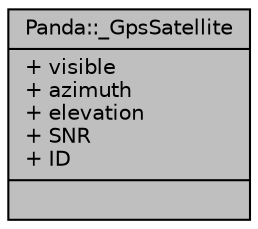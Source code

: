 digraph "Panda::_GpsSatellite"
{
  edge [fontname="Helvetica",fontsize="10",labelfontname="Helvetica",labelfontsize="10"];
  node [fontname="Helvetica",fontsize="10",shape=record];
  Node1 [label="{Panda::_GpsSatellite\n|+ visible\l+ azimuth\l+ elevation\l+ SNR\l+ ID\l|}",height=0.2,width=0.4,color="black", fillcolor="grey75", style="filled", fontcolor="black"];
}
